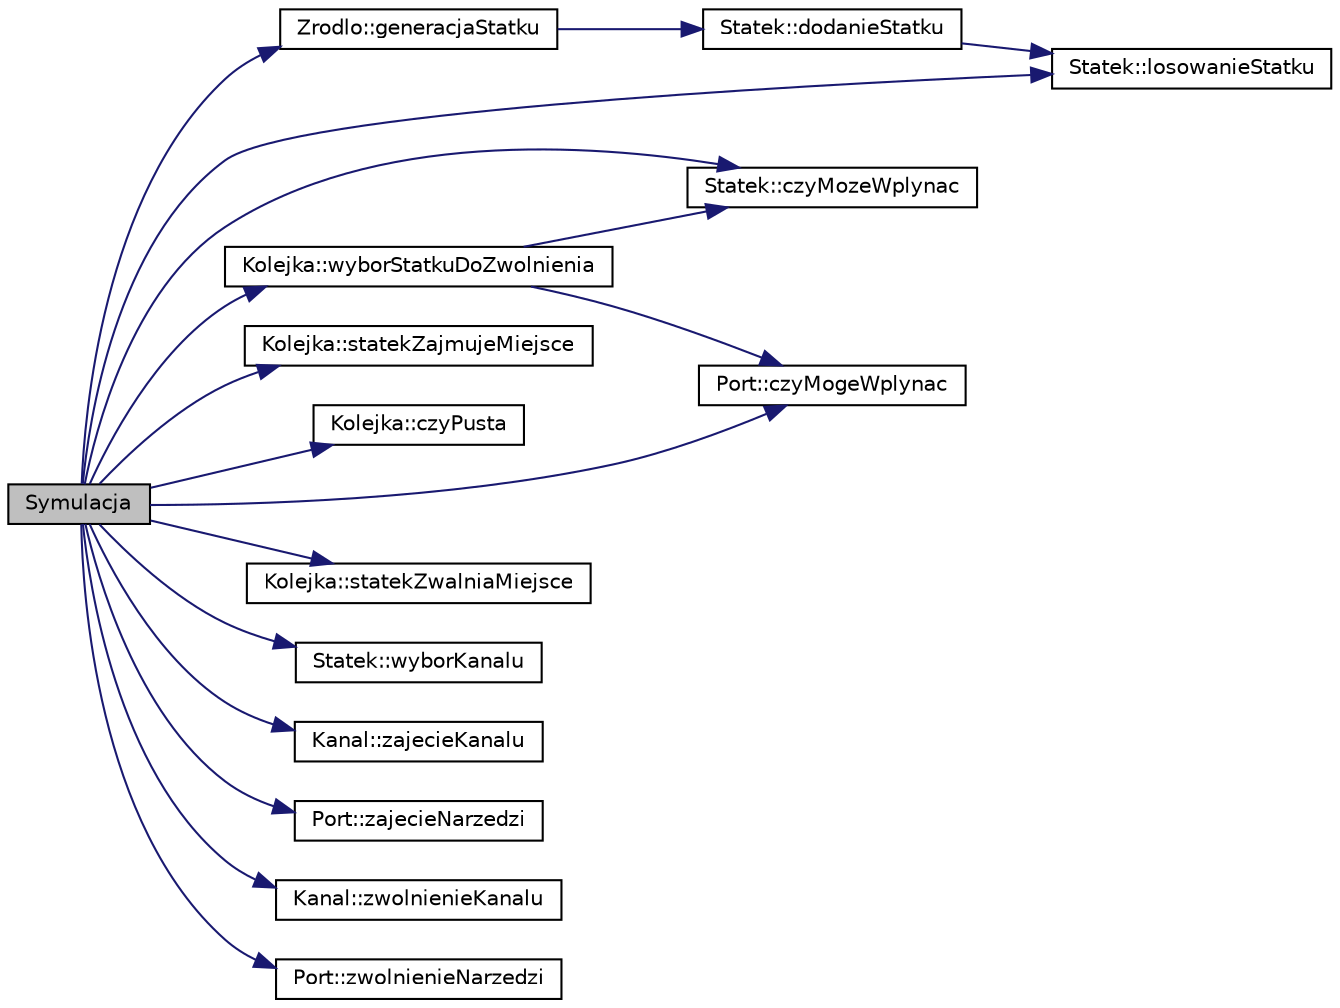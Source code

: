 digraph "Symulacja"
{
  edge [fontname="Helvetica",fontsize="10",labelfontname="Helvetica",labelfontsize="10"];
  node [fontname="Helvetica",fontsize="10",shape=record];
  rankdir="LR";
  Node1 [label="Symulacja",height=0.2,width=0.4,color="black", fillcolor="grey75", style="filled", fontcolor="black"];
  Node1 -> Node2 [color="midnightblue",fontsize="10",style="solid",fontname="Helvetica"];
  Node2 [label="Zrodlo::generacjaStatku",height=0.2,width=0.4,color="black", fillcolor="white", style="filled",URL="$class_zrodlo.html#a789dbec31e8e1d8d56124f335114388a"];
  Node2 -> Node3 [color="midnightblue",fontsize="10",style="solid",fontname="Helvetica"];
  Node3 [label="Statek::dodanieStatku",height=0.2,width=0.4,color="black", fillcolor="white", style="filled",URL="$class_statek.html#a2fadfeb1727e74eff8c70abca62a5c29",tooltip="Dodanie statku (obiekt przyjmuje wartosci) "];
  Node3 -> Node4 [color="midnightblue",fontsize="10",style="solid",fontname="Helvetica"];
  Node4 [label="Statek::losowanieStatku",height=0.2,width=0.4,color="black", fillcolor="white", style="filled",URL="$class_statek.html#a779dc2d86b04179db2e39828835d0ae5",tooltip="Losowanie statku. "];
  Node1 -> Node5 [color="midnightblue",fontsize="10",style="solid",fontname="Helvetica"];
  Node5 [label="Statek::czyMozeWplynac",height=0.2,width=0.4,color="black", fillcolor="white", style="filled",URL="$class_statek.html#a8706546cad1537044d4a4f43b777dfd0",tooltip="Funkcja sprawdzajaca czy mozemy wplynac do kanalu. "];
  Node1 -> Node6 [color="midnightblue",fontsize="10",style="solid",fontname="Helvetica"];
  Node6 [label="Port::czyMogeWplynac",height=0.2,width=0.4,color="black", fillcolor="white", style="filled",URL="$class_port.html#a3dbce335ee656437c81b748db01c3747",tooltip="Funkcja sprawdzajaca czy statek moze wplynac do portu. "];
  Node1 -> Node7 [color="midnightblue",fontsize="10",style="solid",fontname="Helvetica"];
  Node7 [label="Kolejka::statekZajmujeMiejsce",height=0.2,width=0.4,color="black", fillcolor="white", style="filled",URL="$class_kolejka.html#a0403be58c8d387d8f69f7056e9cf1a3b",tooltip="Zajecie miejsca. "];
  Node1 -> Node8 [color="midnightblue",fontsize="10",style="solid",fontname="Helvetica"];
  Node8 [label="Kolejka::czyPusta",height=0.2,width=0.4,color="black", fillcolor="white", style="filled",URL="$class_kolejka.html#aebf38c073da63548bb7b6b684e7dbe38"];
  Node1 -> Node9 [color="midnightblue",fontsize="10",style="solid",fontname="Helvetica"];
  Node9 [label="Kolejka::wyborStatkuDoZwolnienia",height=0.2,width=0.4,color="black", fillcolor="white", style="filled",URL="$class_kolejka.html#adbc66a89911409f3f82ee284901f1ea4"];
  Node9 -> Node5 [color="midnightblue",fontsize="10",style="solid",fontname="Helvetica"];
  Node9 -> Node6 [color="midnightblue",fontsize="10",style="solid",fontname="Helvetica"];
  Node1 -> Node10 [color="midnightblue",fontsize="10",style="solid",fontname="Helvetica"];
  Node10 [label="Kolejka::statekZwalniaMiejsce",height=0.2,width=0.4,color="black", fillcolor="white", style="filled",URL="$class_kolejka.html#a38befd95214f5f4e2f2bd12c0a7b8029",tooltip="Zwolnienie miejsca przez statek. "];
  Node1 -> Node11 [color="midnightblue",fontsize="10",style="solid",fontname="Helvetica"];
  Node11 [label="Statek::wyborKanalu",height=0.2,width=0.4,color="black", fillcolor="white", style="filled",URL="$class_statek.html#ab9d3849213bb73a1ca8420f7b3167c96",tooltip="Funkcja zwracajaca kanal do ktorego mozemy wplynac. "];
  Node1 -> Node12 [color="midnightblue",fontsize="10",style="solid",fontname="Helvetica"];
  Node12 [label="Kanal::zajecieKanalu",height=0.2,width=0.4,color="black", fillcolor="white", style="filled",URL="$class_kanal.html#a5b527f8de60f870a04e0fd6b4aba7646",tooltip="Zajecie kanalu. "];
  Node1 -> Node13 [color="midnightblue",fontsize="10",style="solid",fontname="Helvetica"];
  Node13 [label="Port::zajecieNarzedzi",height=0.2,width=0.4,color="black", fillcolor="white", style="filled",URL="$class_port.html#a4f044da41e3acbd9f57f25d9565fca9c",tooltip="Funkcja dla zajmujaca narzedzia dla konkretnego statku. "];
  Node1 -> Node14 [color="midnightblue",fontsize="10",style="solid",fontname="Helvetica"];
  Node14 [label="Kanal::zwolnienieKanalu",height=0.2,width=0.4,color="black", fillcolor="white", style="filled",URL="$class_kanal.html#ac034ee3d8a597d5a11fd232491a8a90a",tooltip="Zwolnienie kanalu. "];
  Node1 -> Node15 [color="midnightblue",fontsize="10",style="solid",fontname="Helvetica"];
  Node15 [label="Port::zwolnienieNarzedzi",height=0.2,width=0.4,color="black", fillcolor="white", style="filled",URL="$class_port.html#aa3d0fd7d499550750f0bea64bdd401f0",tooltip="Funkcja dla zwalnia narzedzia dla konkretnego statku. "];
  Node1 -> Node4 [color="midnightblue",fontsize="10",style="solid",fontname="Helvetica"];
}
